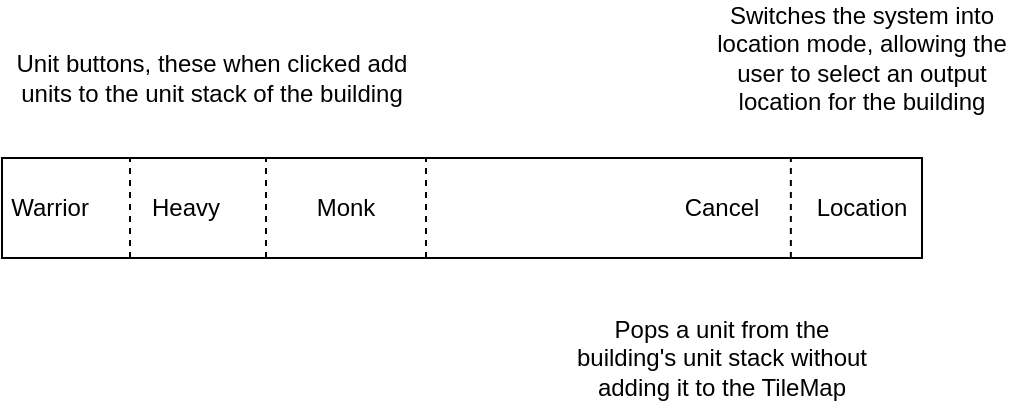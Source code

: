 <mxfile version="14.0.0" type="github">
  <diagram id="dAtz1YwK6WuvTJzpH8qe" name="Page-1">
    <mxGraphModel dx="317" dy="492" grid="1" gridSize="10" guides="1" tooltips="1" connect="1" arrows="1" fold="1" page="1" pageScale="1" pageWidth="850" pageHeight="1100" math="0" shadow="0">
      <root>
        <mxCell id="0" />
        <mxCell id="1" parent="0" />
        <mxCell id="QCEYu4sghAliCAPdEdUp-1" value="" style="rounded=0;whiteSpace=wrap;html=1;" vertex="1" parent="1">
          <mxGeometry x="10" y="370" width="460" height="50" as="geometry" />
        </mxCell>
        <mxCell id="QCEYu4sghAliCAPdEdUp-2" value="" style="endArrow=none;dashed=1;html=1;" edge="1" parent="1">
          <mxGeometry width="50" height="50" relative="1" as="geometry">
            <mxPoint x="74" y="420" as="sourcePoint" />
            <mxPoint x="74" y="370" as="targetPoint" />
          </mxGeometry>
        </mxCell>
        <mxCell id="QCEYu4sghAliCAPdEdUp-3" value="Warrior" style="text;html=1;strokeColor=none;fillColor=none;align=center;verticalAlign=middle;whiteSpace=wrap;rounded=0;" vertex="1" parent="1">
          <mxGeometry x="14" y="385" width="40" height="20" as="geometry" />
        </mxCell>
        <mxCell id="QCEYu4sghAliCAPdEdUp-4" value="" style="endArrow=none;dashed=1;html=1;" edge="1" parent="1">
          <mxGeometry width="50" height="50" relative="1" as="geometry">
            <mxPoint x="142" y="420" as="sourcePoint" />
            <mxPoint x="142" y="370" as="targetPoint" />
          </mxGeometry>
        </mxCell>
        <mxCell id="QCEYu4sghAliCAPdEdUp-5" value="Heavy" style="text;html=1;strokeColor=none;fillColor=none;align=center;verticalAlign=middle;whiteSpace=wrap;rounded=0;" vertex="1" parent="1">
          <mxGeometry x="82" y="385" width="40" height="20" as="geometry" />
        </mxCell>
        <mxCell id="QCEYu4sghAliCAPdEdUp-6" value="" style="endArrow=none;dashed=1;html=1;" edge="1" parent="1">
          <mxGeometry width="50" height="50" relative="1" as="geometry">
            <mxPoint x="222" y="420" as="sourcePoint" />
            <mxPoint x="222" y="370" as="targetPoint" />
          </mxGeometry>
        </mxCell>
        <mxCell id="QCEYu4sghAliCAPdEdUp-7" value="Monk" style="text;html=1;strokeColor=none;fillColor=none;align=center;verticalAlign=middle;whiteSpace=wrap;rounded=0;" vertex="1" parent="1">
          <mxGeometry x="162" y="385" width="40" height="20" as="geometry" />
        </mxCell>
        <mxCell id="QCEYu4sghAliCAPdEdUp-8" value="" style="endArrow=none;dashed=1;html=1;" edge="1" parent="1">
          <mxGeometry width="50" height="50" relative="1" as="geometry">
            <mxPoint x="404.43" y="420" as="sourcePoint" />
            <mxPoint x="404.43" y="370" as="targetPoint" />
          </mxGeometry>
        </mxCell>
        <mxCell id="QCEYu4sghAliCAPdEdUp-9" value="Location" style="text;html=1;strokeColor=none;fillColor=none;align=center;verticalAlign=middle;whiteSpace=wrap;rounded=0;" vertex="1" parent="1">
          <mxGeometry x="420" y="385" width="40" height="20" as="geometry" />
        </mxCell>
        <mxCell id="QCEYu4sghAliCAPdEdUp-11" value="Cancel" style="text;html=1;strokeColor=none;fillColor=none;align=center;verticalAlign=middle;whiteSpace=wrap;rounded=0;" vertex="1" parent="1">
          <mxGeometry x="350" y="385" width="40" height="20" as="geometry" />
        </mxCell>
        <mxCell id="QCEYu4sghAliCAPdEdUp-12" value="Unit buttons, these when clicked add units to the unit stack of the building" style="text;html=1;strokeColor=none;fillColor=none;align=center;verticalAlign=middle;whiteSpace=wrap;rounded=0;" vertex="1" parent="1">
          <mxGeometry x="10" y="320" width="210" height="20" as="geometry" />
        </mxCell>
        <mxCell id="QCEYu4sghAliCAPdEdUp-13" value="Pops a unit from the building&#39;s unit stack without adding it to the TileMap" style="text;html=1;strokeColor=none;fillColor=none;align=center;verticalAlign=middle;whiteSpace=wrap;rounded=0;" vertex="1" parent="1">
          <mxGeometry x="295" y="460" width="150" height="20" as="geometry" />
        </mxCell>
        <mxCell id="QCEYu4sghAliCAPdEdUp-15" value="Switches the system into location mode, allowing the user to select an output location for the building" style="text;html=1;strokeColor=none;fillColor=none;align=center;verticalAlign=middle;whiteSpace=wrap;rounded=0;" vertex="1" parent="1">
          <mxGeometry x="360" y="310" width="160" height="20" as="geometry" />
        </mxCell>
      </root>
    </mxGraphModel>
  </diagram>
</mxfile>
